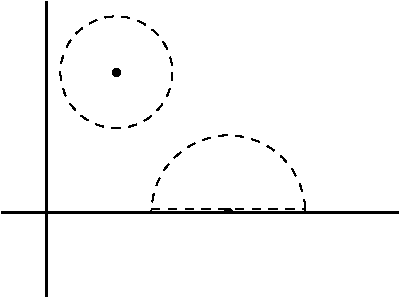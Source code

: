 #FIG 3.2
Landscape
Center
Metric
A8      
100.00
Single
-2
1200 2
0 32 #e2e2ee
0 33 #94949a
0 34 #dbdbdb
0 35 #a1a1b7
0 36 #9c0000
0 37 #ededed
0 38 #e0e0e0
0 39 #86acff
0 40 #7070ff
0 41 #c6b797
0 42 #eff8ff
0 43 #dccba6
0 44 #404040
0 45 #808080
0 46 #c0c0c0
0 47 #8e8f8e
0 48 #aaaaaa
0 49 #555555
0 50 #bebebe
0 51 #515151
0 52 #e7e3e7
0 53 #000049
0 54 #797979
0 55 #303430
0 56 #414141
0 57 #c7b696
0 58 #8e8e8e
0 59 #414541
0 60 #8e8e8e
1 3 0 1 0 -1 50 0 20 0.000 1 0.0000 1000 700 25 25 1000 700 1025 700
1 3 1 1 -1 -1 50 0 -1 4.000 1 0.0000 1000 700 400 400 1000 700 1400 700
1 3 1 1 -1 -1 50 0 -1 4.000 1 0.0000 1800 1700 550 550 1800 1700 2350 1700
1 3 0 1 0 -1 50 0 20 0.000 1 0.0000 1800 1700 25 25 1800 1700 1825 1700
2 2 0 1 0 7 50 0 -1 0.000 0 0 -1 0 0 5
	 500 200 505 200 505 2300 500 2300 500 200
2 2 0 1 0 7 50 0 -1 0.000 0 0 -1 0 0 5
	 180 1700 3015 1700 3015 1705 180 1705 180 1700
2 2 1 1 0 7 50 0 -1 4.000 0 0 -1 0 0 5
	 1250 1675 2350 1675 2350 1715 1250 1715 1250 1675
2 2 1 0 -1 7 50 0 20 2.000 0 0 -1 0 0 5
	 1170 1715 2400 1715 2400 2300 1170 2300 1170 1715
